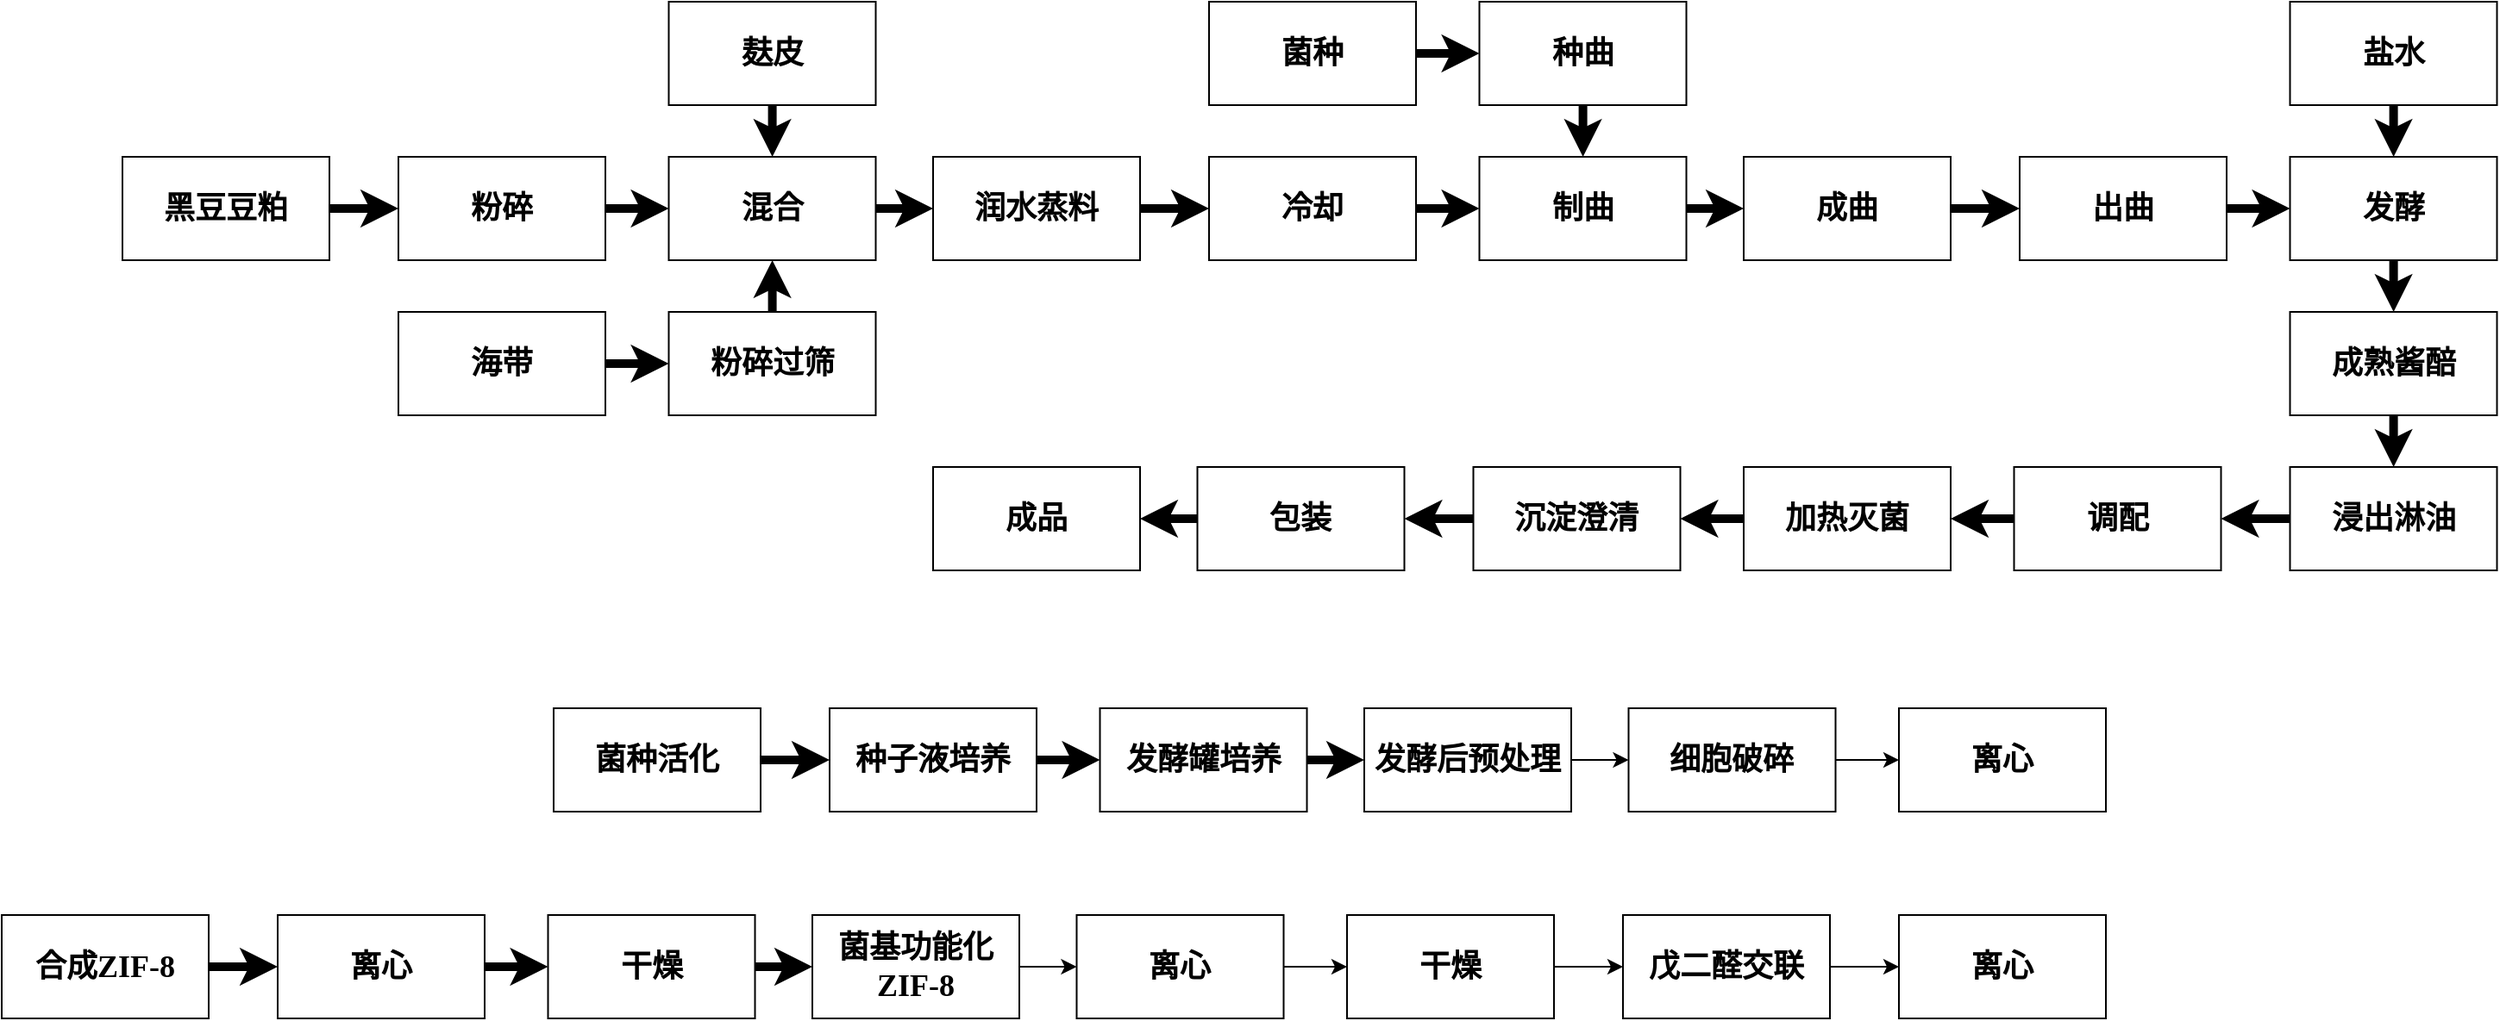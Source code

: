 <mxfile version="21.2.3" type="github">
  <diagram name="Page-1" id="ff44883e-f642-bcb2-894b-16b3d25a3f0b">
    <mxGraphModel dx="1793" dy="995" grid="1" gridSize="10" guides="1" tooltips="1" connect="1" arrows="1" fold="1" page="1" pageScale="1.5" pageWidth="1169" pageHeight="826" background="none" math="0" shadow="0">
      <root>
        <mxCell id="0" style=";html=1;" />
        <mxCell id="1" style=";html=1;" parent="0" />
        <mxCell id="81_5kUNXRZ2Hv6WBfF8S-30" value="" style="edgeStyle=orthogonalEdgeStyle;rounded=0;orthogonalLoop=1;jettySize=auto;html=1;strokeWidth=5;fontFamily=Noto Serif Simplified Chinese;fontSource=https%3A%2F%2Ffonts.googleapis.com%2Fcss%3Ffamily%3DNoto%2BSerif%2BSimplified%2BChinese;fontSize=24;" parent="1" source="81_5kUNXRZ2Hv6WBfF8S-2" target="81_5kUNXRZ2Hv6WBfF8S-3" edge="1">
          <mxGeometry relative="1" as="geometry" />
        </mxCell>
        <mxCell id="81_5kUNXRZ2Hv6WBfF8S-2" value="&lt;font face=&quot;Noto Serif Simplified Chinese&quot;&gt;&lt;span style=&quot;font-size: 18px;&quot;&gt;&lt;b&gt;黑豆豆粕&lt;/b&gt;&lt;/span&gt;&lt;/font&gt;" style="rounded=0;whiteSpace=wrap;html=1;" parent="1" vertex="1">
          <mxGeometry x="120" y="140" width="120" height="60" as="geometry" />
        </mxCell>
        <mxCell id="81_5kUNXRZ2Hv6WBfF8S-17" style="edgeStyle=orthogonalEdgeStyle;rounded=0;orthogonalLoop=1;jettySize=auto;html=1;exitX=1;exitY=0.5;exitDx=0;exitDy=0;entryX=0;entryY=0.5;entryDx=0;entryDy=0;fontFamily=Noto Serif Simplified Chinese;fontSource=https%3A%2F%2Ffonts.googleapis.com%2Fcss%3Ffamily%3DNoto%2BSerif%2BSimplified%2BChinese;fontSize=24;strokeWidth=5;" parent="1" source="81_5kUNXRZ2Hv6WBfF8S-3" target="81_5kUNXRZ2Hv6WBfF8S-4" edge="1">
          <mxGeometry relative="1" as="geometry" />
        </mxCell>
        <mxCell id="81_5kUNXRZ2Hv6WBfF8S-3" value="&lt;font face=&quot;Noto Serif Simplified Chinese&quot;&gt;&lt;span style=&quot;font-size: 18px;&quot;&gt;&lt;b&gt;粉碎&lt;/b&gt;&lt;/span&gt;&lt;/font&gt;" style="rounded=0;whiteSpace=wrap;html=1;" parent="1" vertex="1">
          <mxGeometry x="280" y="140" width="120" height="60" as="geometry" />
        </mxCell>
        <mxCell id="81_5kUNXRZ2Hv6WBfF8S-31" value="" style="edgeStyle=orthogonalEdgeStyle;rounded=0;orthogonalLoop=1;jettySize=auto;html=1;strokeWidth=5;fontFamily=Noto Serif Simplified Chinese;fontSource=https%3A%2F%2Ffonts.googleapis.com%2Fcss%3Ffamily%3DNoto%2BSerif%2BSimplified%2BChinese;fontSize=24;" parent="1" source="81_5kUNXRZ2Hv6WBfF8S-4" target="81_5kUNXRZ2Hv6WBfF8S-5" edge="1">
          <mxGeometry relative="1" as="geometry" />
        </mxCell>
        <mxCell id="81_5kUNXRZ2Hv6WBfF8S-4" value="&lt;font face=&quot;Noto Serif Simplified Chinese&quot;&gt;&lt;span style=&quot;font-size: 18px;&quot;&gt;&lt;b&gt;混合&lt;/b&gt;&lt;/span&gt;&lt;/font&gt;" style="rounded=0;whiteSpace=wrap;html=1;" parent="1" vertex="1">
          <mxGeometry x="436.75" y="140" width="120" height="60" as="geometry" />
        </mxCell>
        <mxCell id="81_5kUNXRZ2Hv6WBfF8S-35" value="" style="edgeStyle=orthogonalEdgeStyle;rounded=0;orthogonalLoop=1;jettySize=auto;html=1;strokeWidth=5;fontFamily=Noto Serif Simplified Chinese;fontSource=https%3A%2F%2Ffonts.googleapis.com%2Fcss%3Ffamily%3DNoto%2BSerif%2BSimplified%2BChinese;fontSize=24;" parent="1" source="81_5kUNXRZ2Hv6WBfF8S-5" target="81_5kUNXRZ2Hv6WBfF8S-6" edge="1">
          <mxGeometry relative="1" as="geometry" />
        </mxCell>
        <mxCell id="81_5kUNXRZ2Hv6WBfF8S-5" value="&lt;font face=&quot;Noto Serif Simplified Chinese&quot;&gt;&lt;span style=&quot;font-size: 18px;&quot;&gt;&lt;b&gt;润水蒸料&lt;br&gt;&lt;/b&gt;&lt;/span&gt;&lt;/font&gt;" style="rounded=0;whiteSpace=wrap;html=1;" parent="1" vertex="1">
          <mxGeometry x="590" y="140" width="120" height="60" as="geometry" />
        </mxCell>
        <mxCell id="81_5kUNXRZ2Hv6WBfF8S-38" value="" style="edgeStyle=orthogonalEdgeStyle;rounded=0;orthogonalLoop=1;jettySize=auto;html=1;strokeWidth=5;fontFamily=Noto Serif Simplified Chinese;fontSource=https%3A%2F%2Ffonts.googleapis.com%2Fcss%3Ffamily%3DNoto%2BSerif%2BSimplified%2BChinese;fontSize=24;" parent="1" source="81_5kUNXRZ2Hv6WBfF8S-6" target="81_5kUNXRZ2Hv6WBfF8S-7" edge="1">
          <mxGeometry relative="1" as="geometry" />
        </mxCell>
        <mxCell id="81_5kUNXRZ2Hv6WBfF8S-6" value="&lt;font face=&quot;Noto Serif Simplified Chinese&quot;&gt;&lt;span style=&quot;font-size: 18px;&quot;&gt;&lt;b&gt;冷却&lt;/b&gt;&lt;/span&gt;&lt;/font&gt;" style="rounded=0;whiteSpace=wrap;html=1;" parent="1" vertex="1">
          <mxGeometry x="750" y="140" width="120" height="60" as="geometry" />
        </mxCell>
        <mxCell id="81_5kUNXRZ2Hv6WBfF8S-39" value="" style="edgeStyle=orthogonalEdgeStyle;rounded=0;orthogonalLoop=1;jettySize=auto;html=1;strokeWidth=5;fontFamily=Noto Serif Simplified Chinese;fontSource=https%3A%2F%2Ffonts.googleapis.com%2Fcss%3Ffamily%3DNoto%2BSerif%2BSimplified%2BChinese;fontSize=24;" parent="1" source="81_5kUNXRZ2Hv6WBfF8S-7" target="81_5kUNXRZ2Hv6WBfF8S-8" edge="1">
          <mxGeometry relative="1" as="geometry" />
        </mxCell>
        <mxCell id="81_5kUNXRZ2Hv6WBfF8S-7" value="&lt;font face=&quot;Noto Serif Simplified Chinese&quot;&gt;&lt;span style=&quot;font-size: 18px;&quot;&gt;&lt;b&gt;制曲&lt;/b&gt;&lt;/span&gt;&lt;/font&gt;" style="rounded=0;whiteSpace=wrap;html=1;" parent="1" vertex="1">
          <mxGeometry x="906.75" y="140" width="120" height="60" as="geometry" />
        </mxCell>
        <mxCell id="81_5kUNXRZ2Hv6WBfF8S-40" value="" style="edgeStyle=orthogonalEdgeStyle;rounded=0;orthogonalLoop=1;jettySize=auto;html=1;strokeWidth=5;fontFamily=Noto Serif Simplified Chinese;fontSource=https%3A%2F%2Ffonts.googleapis.com%2Fcss%3Ffamily%3DNoto%2BSerif%2BSimplified%2BChinese;fontSize=24;" parent="1" source="81_5kUNXRZ2Hv6WBfF8S-8" target="81_5kUNXRZ2Hv6WBfF8S-9" edge="1">
          <mxGeometry relative="1" as="geometry" />
        </mxCell>
        <mxCell id="81_5kUNXRZ2Hv6WBfF8S-8" value="&lt;font face=&quot;Noto Serif Simplified Chinese&quot;&gt;&lt;span style=&quot;font-size: 18px;&quot;&gt;&lt;b&gt;成曲&lt;/b&gt;&lt;/span&gt;&lt;/font&gt;" style="rounded=0;whiteSpace=wrap;html=1;" parent="1" vertex="1">
          <mxGeometry x="1060" y="140" width="120" height="60" as="geometry" />
        </mxCell>
        <mxCell id="81_5kUNXRZ2Hv6WBfF8S-41" value="" style="edgeStyle=orthogonalEdgeStyle;rounded=0;orthogonalLoop=1;jettySize=auto;html=1;strokeWidth=5;fontFamily=Noto Serif Simplified Chinese;fontSource=https%3A%2F%2Ffonts.googleapis.com%2Fcss%3Ffamily%3DNoto%2BSerif%2BSimplified%2BChinese;fontSize=24;" parent="1" source="81_5kUNXRZ2Hv6WBfF8S-9" target="81_5kUNXRZ2Hv6WBfF8S-10" edge="1">
          <mxGeometry relative="1" as="geometry" />
        </mxCell>
        <mxCell id="81_5kUNXRZ2Hv6WBfF8S-9" value="&lt;font face=&quot;Noto Serif Simplified Chinese&quot;&gt;&lt;span style=&quot;font-size: 18px;&quot;&gt;&lt;b&gt;出曲&lt;/b&gt;&lt;/span&gt;&lt;/font&gt;" style="rounded=0;whiteSpace=wrap;html=1;" parent="1" vertex="1">
          <mxGeometry x="1220" y="140" width="120" height="60" as="geometry" />
        </mxCell>
        <mxCell id="81_5kUNXRZ2Hv6WBfF8S-43" value="" style="edgeStyle=orthogonalEdgeStyle;rounded=0;orthogonalLoop=1;jettySize=auto;html=1;strokeWidth=5;fontFamily=Noto Serif Simplified Chinese;fontSource=https%3A%2F%2Ffonts.googleapis.com%2Fcss%3Ffamily%3DNoto%2BSerif%2BSimplified%2BChinese;fontSize=24;" parent="1" source="81_5kUNXRZ2Hv6WBfF8S-10" target="81_5kUNXRZ2Hv6WBfF8S-11" edge="1">
          <mxGeometry relative="1" as="geometry" />
        </mxCell>
        <mxCell id="81_5kUNXRZ2Hv6WBfF8S-10" value="&lt;font face=&quot;Noto Serif Simplified Chinese&quot;&gt;&lt;span style=&quot;font-size: 18px;&quot;&gt;&lt;b&gt;发酵&lt;/b&gt;&lt;/span&gt;&lt;/font&gt;" style="rounded=0;whiteSpace=wrap;html=1;" parent="1" vertex="1">
          <mxGeometry x="1376.75" y="140" width="120" height="60" as="geometry" />
        </mxCell>
        <mxCell id="81_5kUNXRZ2Hv6WBfF8S-44" value="" style="edgeStyle=orthogonalEdgeStyle;rounded=0;orthogonalLoop=1;jettySize=auto;html=1;strokeWidth=5;fontFamily=Noto Serif Simplified Chinese;fontSource=https%3A%2F%2Ffonts.googleapis.com%2Fcss%3Ffamily%3DNoto%2BSerif%2BSimplified%2BChinese;fontSize=24;" parent="1" source="81_5kUNXRZ2Hv6WBfF8S-11" target="81_5kUNXRZ2Hv6WBfF8S-18" edge="1">
          <mxGeometry relative="1" as="geometry" />
        </mxCell>
        <mxCell id="81_5kUNXRZ2Hv6WBfF8S-11" value="&lt;font face=&quot;Noto Serif Simplified Chinese&quot;&gt;&lt;span style=&quot;font-size: 18px;&quot;&gt;&lt;b&gt;成熟酱醅&lt;br&gt;&lt;/b&gt;&lt;/span&gt;&lt;/font&gt;" style="rounded=0;whiteSpace=wrap;html=1;" parent="1" vertex="1">
          <mxGeometry x="1376.75" y="230" width="120" height="60" as="geometry" />
        </mxCell>
        <mxCell id="81_5kUNXRZ2Hv6WBfF8S-42" value="" style="edgeStyle=orthogonalEdgeStyle;rounded=0;orthogonalLoop=1;jettySize=auto;html=1;strokeWidth=5;fontFamily=Noto Serif Simplified Chinese;fontSource=https%3A%2F%2Ffonts.googleapis.com%2Fcss%3Ffamily%3DNoto%2BSerif%2BSimplified%2BChinese;fontSize=24;" parent="1" source="81_5kUNXRZ2Hv6WBfF8S-12" target="81_5kUNXRZ2Hv6WBfF8S-10" edge="1">
          <mxGeometry relative="1" as="geometry" />
        </mxCell>
        <mxCell id="81_5kUNXRZ2Hv6WBfF8S-12" value="&lt;font face=&quot;Noto Serif Simplified Chinese&quot;&gt;&lt;span style=&quot;font-size: 18px;&quot;&gt;&lt;b&gt;盐水&lt;/b&gt;&lt;/span&gt;&lt;/font&gt;" style="rounded=0;whiteSpace=wrap;html=1;" parent="1" vertex="1">
          <mxGeometry x="1376.75" y="50" width="120" height="60" as="geometry" />
        </mxCell>
        <mxCell id="81_5kUNXRZ2Hv6WBfF8S-32" value="" style="edgeStyle=orthogonalEdgeStyle;rounded=0;orthogonalLoop=1;jettySize=auto;html=1;strokeWidth=5;fontFamily=Noto Serif Simplified Chinese;fontSource=https%3A%2F%2Ffonts.googleapis.com%2Fcss%3Ffamily%3DNoto%2BSerif%2BSimplified%2BChinese;fontSize=24;" parent="1" source="81_5kUNXRZ2Hv6WBfF8S-13" target="81_5kUNXRZ2Hv6WBfF8S-4" edge="1">
          <mxGeometry relative="1" as="geometry" />
        </mxCell>
        <mxCell id="81_5kUNXRZ2Hv6WBfF8S-13" value="&lt;font face=&quot;Noto Serif Simplified Chinese&quot;&gt;&lt;span style=&quot;font-size: 18px;&quot;&gt;&lt;b&gt;麸皮&lt;/b&gt;&lt;/span&gt;&lt;/font&gt;" style="rounded=0;whiteSpace=wrap;html=1;" parent="1" vertex="1">
          <mxGeometry x="436.75" y="50" width="120" height="60" as="geometry" />
        </mxCell>
        <mxCell id="81_5kUNXRZ2Hv6WBfF8S-45" value="" style="edgeStyle=orthogonalEdgeStyle;rounded=0;orthogonalLoop=1;jettySize=auto;html=1;strokeWidth=5;fontFamily=Noto Serif Simplified Chinese;fontSource=https%3A%2F%2Ffonts.googleapis.com%2Fcss%3Ffamily%3DNoto%2BSerif%2BSimplified%2BChinese;fontSize=24;" parent="1" source="81_5kUNXRZ2Hv6WBfF8S-18" target="81_5kUNXRZ2Hv6WBfF8S-19" edge="1">
          <mxGeometry relative="1" as="geometry" />
        </mxCell>
        <mxCell id="81_5kUNXRZ2Hv6WBfF8S-18" value="&lt;font face=&quot;Noto Serif Simplified Chinese&quot;&gt;&lt;span style=&quot;font-size: 18px;&quot;&gt;&lt;b&gt;浸出淋油&lt;br&gt;&lt;/b&gt;&lt;/span&gt;&lt;/font&gt;" style="rounded=0;whiteSpace=wrap;html=1;" parent="1" vertex="1">
          <mxGeometry x="1376.75" y="320" width="120" height="60" as="geometry" />
        </mxCell>
        <mxCell id="81_5kUNXRZ2Hv6WBfF8S-46" value="" style="edgeStyle=orthogonalEdgeStyle;rounded=0;orthogonalLoop=1;jettySize=auto;html=1;strokeWidth=5;fontFamily=Noto Serif Simplified Chinese;fontSource=https%3A%2F%2Ffonts.googleapis.com%2Fcss%3Ffamily%3DNoto%2BSerif%2BSimplified%2BChinese;fontSize=24;" parent="1" source="81_5kUNXRZ2Hv6WBfF8S-19" target="81_5kUNXRZ2Hv6WBfF8S-20" edge="1">
          <mxGeometry relative="1" as="geometry" />
        </mxCell>
        <mxCell id="81_5kUNXRZ2Hv6WBfF8S-19" value="&lt;font face=&quot;Noto Serif Simplified Chinese&quot;&gt;&lt;span style=&quot;font-size: 18px;&quot;&gt;&lt;b&gt;调配&lt;/b&gt;&lt;/span&gt;&lt;/font&gt;" style="rounded=0;whiteSpace=wrap;html=1;" parent="1" vertex="1">
          <mxGeometry x="1216.75" y="320" width="120" height="60" as="geometry" />
        </mxCell>
        <mxCell id="81_5kUNXRZ2Hv6WBfF8S-47" value="" style="edgeStyle=orthogonalEdgeStyle;rounded=0;orthogonalLoop=1;jettySize=auto;html=1;strokeWidth=5;fontFamily=Noto Serif Simplified Chinese;fontSource=https%3A%2F%2Ffonts.googleapis.com%2Fcss%3Ffamily%3DNoto%2BSerif%2BSimplified%2BChinese;fontSize=24;" parent="1" source="81_5kUNXRZ2Hv6WBfF8S-20" target="81_5kUNXRZ2Hv6WBfF8S-24" edge="1">
          <mxGeometry relative="1" as="geometry" />
        </mxCell>
        <mxCell id="81_5kUNXRZ2Hv6WBfF8S-20" value="&lt;font face=&quot;Noto Serif Simplified Chinese&quot;&gt;&lt;span style=&quot;font-size: 18px;&quot;&gt;&lt;b&gt;加热灭菌&lt;br&gt;&lt;/b&gt;&lt;/span&gt;&lt;/font&gt;" style="rounded=0;whiteSpace=wrap;html=1;" parent="1" vertex="1">
          <mxGeometry x="1060" y="320" width="120" height="60" as="geometry" />
        </mxCell>
        <mxCell id="81_5kUNXRZ2Hv6WBfF8S-22" value="&lt;font face=&quot;Noto Serif Simplified Chinese&quot;&gt;&lt;span style=&quot;font-size: 18px;&quot;&gt;&lt;b&gt;成品&lt;/b&gt;&lt;/span&gt;&lt;/font&gt;" style="rounded=0;whiteSpace=wrap;html=1;" parent="1" vertex="1">
          <mxGeometry x="590" y="320" width="120" height="60" as="geometry" />
        </mxCell>
        <mxCell id="81_5kUNXRZ2Hv6WBfF8S-49" value="" style="edgeStyle=orthogonalEdgeStyle;rounded=0;orthogonalLoop=1;jettySize=auto;html=1;strokeWidth=5;fontFamily=Noto Serif Simplified Chinese;fontSource=https%3A%2F%2Ffonts.googleapis.com%2Fcss%3Ffamily%3DNoto%2BSerif%2BSimplified%2BChinese;fontSize=24;" parent="1" source="81_5kUNXRZ2Hv6WBfF8S-23" target="81_5kUNXRZ2Hv6WBfF8S-22" edge="1">
          <mxGeometry relative="1" as="geometry" />
        </mxCell>
        <mxCell id="81_5kUNXRZ2Hv6WBfF8S-23" value="&lt;font face=&quot;Noto Serif Simplified Chinese&quot;&gt;&lt;span style=&quot;font-size: 18px;&quot;&gt;&lt;b&gt;包装&lt;/b&gt;&lt;/span&gt;&lt;/font&gt;" style="rounded=0;whiteSpace=wrap;html=1;" parent="1" vertex="1">
          <mxGeometry x="743.25" y="320" width="120" height="60" as="geometry" />
        </mxCell>
        <mxCell id="81_5kUNXRZ2Hv6WBfF8S-48" value="" style="edgeStyle=orthogonalEdgeStyle;rounded=0;orthogonalLoop=1;jettySize=auto;html=1;strokeWidth=5;fontFamily=Noto Serif Simplified Chinese;fontSource=https%3A%2F%2Ffonts.googleapis.com%2Fcss%3Ffamily%3DNoto%2BSerif%2BSimplified%2BChinese;fontSize=24;" parent="1" source="81_5kUNXRZ2Hv6WBfF8S-24" target="81_5kUNXRZ2Hv6WBfF8S-23" edge="1">
          <mxGeometry relative="1" as="geometry" />
        </mxCell>
        <mxCell id="81_5kUNXRZ2Hv6WBfF8S-24" value="&lt;font face=&quot;Noto Serif Simplified Chinese&quot;&gt;&lt;span style=&quot;font-size: 18px;&quot;&gt;&lt;b&gt;沉淀澄清&lt;/b&gt;&lt;/span&gt;&lt;/font&gt;" style="rounded=0;whiteSpace=wrap;html=1;" parent="1" vertex="1">
          <mxGeometry x="903.25" y="320" width="120" height="60" as="geometry" />
        </mxCell>
        <mxCell id="81_5kUNXRZ2Hv6WBfF8S-34" value="" style="edgeStyle=orthogonalEdgeStyle;rounded=0;orthogonalLoop=1;jettySize=auto;html=1;strokeWidth=5;fontFamily=Noto Serif Simplified Chinese;fontSource=https%3A%2F%2Ffonts.googleapis.com%2Fcss%3Ffamily%3DNoto%2BSerif%2BSimplified%2BChinese;fontSize=24;" parent="1" source="81_5kUNXRZ2Hv6WBfF8S-25" target="81_5kUNXRZ2Hv6WBfF8S-4" edge="1">
          <mxGeometry relative="1" as="geometry" />
        </mxCell>
        <mxCell id="81_5kUNXRZ2Hv6WBfF8S-25" value="&lt;font face=&quot;Noto Serif Simplified Chinese&quot;&gt;&lt;span style=&quot;font-size: 18px;&quot;&gt;&lt;b&gt;粉碎过筛&lt;/b&gt;&lt;/span&gt;&lt;/font&gt;" style="rounded=0;whiteSpace=wrap;html=1;" parent="1" vertex="1">
          <mxGeometry x="436.75" y="230" width="120" height="60" as="geometry" />
        </mxCell>
        <mxCell id="81_5kUNXRZ2Hv6WBfF8S-33" value="" style="edgeStyle=orthogonalEdgeStyle;rounded=0;orthogonalLoop=1;jettySize=auto;html=1;strokeWidth=5;fontFamily=Noto Serif Simplified Chinese;fontSource=https%3A%2F%2Ffonts.googleapis.com%2Fcss%3Ffamily%3DNoto%2BSerif%2BSimplified%2BChinese;fontSize=24;" parent="1" source="81_5kUNXRZ2Hv6WBfF8S-26" target="81_5kUNXRZ2Hv6WBfF8S-25" edge="1">
          <mxGeometry relative="1" as="geometry" />
        </mxCell>
        <mxCell id="81_5kUNXRZ2Hv6WBfF8S-26" value="&lt;font face=&quot;Noto Serif Simplified Chinese&quot;&gt;&lt;span style=&quot;font-size: 18px;&quot;&gt;&lt;b&gt;海带&lt;/b&gt;&lt;/span&gt;&lt;/font&gt;" style="rounded=0;whiteSpace=wrap;html=1;" parent="1" vertex="1">
          <mxGeometry x="280" y="230" width="120" height="60" as="geometry" />
        </mxCell>
        <mxCell id="81_5kUNXRZ2Hv6WBfF8S-36" value="" style="edgeStyle=orthogonalEdgeStyle;rounded=0;orthogonalLoop=1;jettySize=auto;html=1;strokeWidth=5;fontFamily=Noto Serif Simplified Chinese;fontSource=https%3A%2F%2Ffonts.googleapis.com%2Fcss%3Ffamily%3DNoto%2BSerif%2BSimplified%2BChinese;fontSize=24;" parent="1" source="81_5kUNXRZ2Hv6WBfF8S-27" target="81_5kUNXRZ2Hv6WBfF8S-28" edge="1">
          <mxGeometry relative="1" as="geometry" />
        </mxCell>
        <mxCell id="81_5kUNXRZ2Hv6WBfF8S-27" value="&lt;font face=&quot;Noto Serif Simplified Chinese&quot;&gt;&lt;span style=&quot;font-size: 18px;&quot;&gt;&lt;b&gt;菌种&lt;/b&gt;&lt;/span&gt;&lt;/font&gt;" style="rounded=0;whiteSpace=wrap;html=1;" parent="1" vertex="1">
          <mxGeometry x="750" y="50" width="120" height="60" as="geometry" />
        </mxCell>
        <mxCell id="81_5kUNXRZ2Hv6WBfF8S-37" value="" style="edgeStyle=orthogonalEdgeStyle;rounded=0;orthogonalLoop=1;jettySize=auto;html=1;strokeWidth=5;fontFamily=Noto Serif Simplified Chinese;fontSource=https%3A%2F%2Ffonts.googleapis.com%2Fcss%3Ffamily%3DNoto%2BSerif%2BSimplified%2BChinese;fontSize=24;" parent="1" source="81_5kUNXRZ2Hv6WBfF8S-28" target="81_5kUNXRZ2Hv6WBfF8S-7" edge="1">
          <mxGeometry relative="1" as="geometry" />
        </mxCell>
        <mxCell id="81_5kUNXRZ2Hv6WBfF8S-28" value="&lt;font face=&quot;Noto Serif Simplified Chinese&quot;&gt;&lt;span style=&quot;font-size: 18px;&quot;&gt;&lt;b&gt;种曲&lt;/b&gt;&lt;/span&gt;&lt;/font&gt;" style="rounded=0;whiteSpace=wrap;html=1;" parent="1" vertex="1">
          <mxGeometry x="906.75" y="50" width="120" height="60" as="geometry" />
        </mxCell>
        <mxCell id="fhKOHIoD-5BVlED4F71Z-8" value="" style="edgeStyle=orthogonalEdgeStyle;rounded=0;orthogonalLoop=1;jettySize=auto;html=1;strokeWidth=5;" edge="1" parent="1" source="fhKOHIoD-5BVlED4F71Z-1" target="fhKOHIoD-5BVlED4F71Z-2">
          <mxGeometry relative="1" as="geometry" />
        </mxCell>
        <mxCell id="fhKOHIoD-5BVlED4F71Z-1" value="&lt;font face=&quot;Noto Serif Simplified Chinese&quot;&gt;&lt;span style=&quot;font-size: 18px;&quot;&gt;&lt;b&gt;菌种活化&lt;/b&gt;&lt;/span&gt;&lt;/font&gt;" style="rounded=0;whiteSpace=wrap;html=1;" vertex="1" parent="1">
          <mxGeometry x="370" y="460" width="120" height="60" as="geometry" />
        </mxCell>
        <mxCell id="fhKOHIoD-5BVlED4F71Z-10" value="" style="edgeStyle=orthogonalEdgeStyle;rounded=0;orthogonalLoop=1;jettySize=auto;html=1;strokeWidth=5;" edge="1" parent="1" source="fhKOHIoD-5BVlED4F71Z-2" target="fhKOHIoD-5BVlED4F71Z-4">
          <mxGeometry relative="1" as="geometry" />
        </mxCell>
        <mxCell id="fhKOHIoD-5BVlED4F71Z-2" value="&lt;font face=&quot;Noto Serif Simplified Chinese&quot;&gt;&lt;span style=&quot;font-size: 18px;&quot;&gt;&lt;b&gt;种子液培养&lt;/b&gt;&lt;/span&gt;&lt;/font&gt;" style="rounded=0;whiteSpace=wrap;html=1;" vertex="1" parent="1">
          <mxGeometry x="530" y="460" width="120" height="60" as="geometry" />
        </mxCell>
        <mxCell id="fhKOHIoD-5BVlED4F71Z-11" value="" style="edgeStyle=orthogonalEdgeStyle;rounded=0;orthogonalLoop=1;jettySize=auto;html=1;strokeWidth=5;" edge="1" parent="1" source="fhKOHIoD-5BVlED4F71Z-4" target="fhKOHIoD-5BVlED4F71Z-5">
          <mxGeometry relative="1" as="geometry" />
        </mxCell>
        <mxCell id="fhKOHIoD-5BVlED4F71Z-4" value="&lt;font face=&quot;Noto Serif Simplified Chinese&quot;&gt;&lt;span style=&quot;font-size: 18px;&quot;&gt;&lt;b&gt;发酵罐培养&lt;/b&gt;&lt;/span&gt;&lt;/font&gt;" style="rounded=0;whiteSpace=wrap;html=1;" vertex="1" parent="1">
          <mxGeometry x="686.75" y="460" width="120" height="60" as="geometry" />
        </mxCell>
        <mxCell id="fhKOHIoD-5BVlED4F71Z-12" value="" style="edgeStyle=orthogonalEdgeStyle;rounded=0;orthogonalLoop=1;jettySize=auto;html=1;" edge="1" parent="1" source="fhKOHIoD-5BVlED4F71Z-5" target="fhKOHIoD-5BVlED4F71Z-6">
          <mxGeometry relative="1" as="geometry" />
        </mxCell>
        <mxCell id="fhKOHIoD-5BVlED4F71Z-5" value="&lt;font face=&quot;Noto Serif Simplified Chinese&quot;&gt;&lt;span style=&quot;font-size: 18px;&quot;&gt;&lt;b&gt;发酵后预处理&lt;/b&gt;&lt;/span&gt;&lt;/font&gt;" style="rounded=0;whiteSpace=wrap;html=1;" vertex="1" parent="1">
          <mxGeometry x="840" y="460" width="120" height="60" as="geometry" />
        </mxCell>
        <mxCell id="fhKOHIoD-5BVlED4F71Z-13" value="" style="edgeStyle=orthogonalEdgeStyle;rounded=0;orthogonalLoop=1;jettySize=auto;html=1;" edge="1" parent="1" source="fhKOHIoD-5BVlED4F71Z-6" target="fhKOHIoD-5BVlED4F71Z-7">
          <mxGeometry relative="1" as="geometry" />
        </mxCell>
        <mxCell id="fhKOHIoD-5BVlED4F71Z-6" value="&lt;font face=&quot;Noto Serif Simplified Chinese&quot;&gt;&lt;span style=&quot;font-size: 18px;&quot;&gt;&lt;b&gt;细胞破碎&lt;br&gt;&lt;/b&gt;&lt;/span&gt;&lt;/font&gt;" style="rounded=0;whiteSpace=wrap;html=1;" vertex="1" parent="1">
          <mxGeometry x="993.25" y="460" width="120" height="60" as="geometry" />
        </mxCell>
        <mxCell id="fhKOHIoD-5BVlED4F71Z-7" value="&lt;font face=&quot;Noto Serif Simplified Chinese&quot;&gt;&lt;span style=&quot;font-size: 18px;&quot;&gt;&lt;b&gt;离心&lt;br&gt;&lt;/b&gt;&lt;/span&gt;&lt;/font&gt;" style="rounded=0;whiteSpace=wrap;html=1;" vertex="1" parent="1">
          <mxGeometry x="1150" y="460" width="120" height="60" as="geometry" />
        </mxCell>
        <mxCell id="fhKOHIoD-5BVlED4F71Z-14" value="" style="edgeStyle=orthogonalEdgeStyle;rounded=0;orthogonalLoop=1;jettySize=auto;html=1;strokeWidth=5;" edge="1" source="fhKOHIoD-5BVlED4F71Z-15" target="fhKOHIoD-5BVlED4F71Z-17" parent="1">
          <mxGeometry relative="1" as="geometry" />
        </mxCell>
        <mxCell id="fhKOHIoD-5BVlED4F71Z-15" value="&lt;font face=&quot;Noto Serif Simplified Chinese&quot;&gt;&lt;span style=&quot;font-size: 18px;&quot;&gt;&lt;b&gt;合成ZIF-8&lt;/b&gt;&lt;/span&gt;&lt;/font&gt;" style="rounded=0;whiteSpace=wrap;html=1;" vertex="1" parent="1">
          <mxGeometry x="50" y="580" width="120" height="60" as="geometry" />
        </mxCell>
        <mxCell id="fhKOHIoD-5BVlED4F71Z-16" value="" style="edgeStyle=orthogonalEdgeStyle;rounded=0;orthogonalLoop=1;jettySize=auto;html=1;strokeWidth=5;" edge="1" source="fhKOHIoD-5BVlED4F71Z-17" target="fhKOHIoD-5BVlED4F71Z-19" parent="1">
          <mxGeometry relative="1" as="geometry" />
        </mxCell>
        <mxCell id="fhKOHIoD-5BVlED4F71Z-17" value="&lt;font face=&quot;Noto Serif Simplified Chinese&quot;&gt;&lt;span style=&quot;font-size: 18px;&quot;&gt;&lt;b&gt;离心&lt;/b&gt;&lt;/span&gt;&lt;/font&gt;" style="rounded=0;whiteSpace=wrap;html=1;" vertex="1" parent="1">
          <mxGeometry x="210" y="580" width="120" height="60" as="geometry" />
        </mxCell>
        <mxCell id="fhKOHIoD-5BVlED4F71Z-18" value="" style="edgeStyle=orthogonalEdgeStyle;rounded=0;orthogonalLoop=1;jettySize=auto;html=1;strokeWidth=5;" edge="1" source="fhKOHIoD-5BVlED4F71Z-19" target="fhKOHIoD-5BVlED4F71Z-21" parent="1">
          <mxGeometry relative="1" as="geometry" />
        </mxCell>
        <mxCell id="fhKOHIoD-5BVlED4F71Z-19" value="&lt;font face=&quot;Noto Serif Simplified Chinese&quot;&gt;&lt;span style=&quot;font-size: 18px;&quot;&gt;&lt;b&gt;干燥&lt;/b&gt;&lt;/span&gt;&lt;/font&gt;" style="rounded=0;whiteSpace=wrap;html=1;" vertex="1" parent="1">
          <mxGeometry x="366.75" y="580" width="120" height="60" as="geometry" />
        </mxCell>
        <mxCell id="fhKOHIoD-5BVlED4F71Z-20" value="" style="edgeStyle=orthogonalEdgeStyle;rounded=0;orthogonalLoop=1;jettySize=auto;html=1;" edge="1" source="fhKOHIoD-5BVlED4F71Z-21" target="fhKOHIoD-5BVlED4F71Z-23" parent="1">
          <mxGeometry relative="1" as="geometry" />
        </mxCell>
        <mxCell id="fhKOHIoD-5BVlED4F71Z-21" value="&lt;font face=&quot;Noto Serif Simplified Chinese&quot;&gt;&lt;span style=&quot;font-size: 18px;&quot;&gt;&lt;b&gt;菌基功能化ZIF-8&lt;/b&gt;&lt;/span&gt;&lt;/font&gt;" style="rounded=0;whiteSpace=wrap;html=1;" vertex="1" parent="1">
          <mxGeometry x="520" y="580" width="120" height="60" as="geometry" />
        </mxCell>
        <mxCell id="fhKOHIoD-5BVlED4F71Z-22" value="" style="edgeStyle=orthogonalEdgeStyle;rounded=0;orthogonalLoop=1;jettySize=auto;html=1;" edge="1" source="fhKOHIoD-5BVlED4F71Z-23" target="fhKOHIoD-5BVlED4F71Z-24" parent="1">
          <mxGeometry relative="1" as="geometry" />
        </mxCell>
        <mxCell id="fhKOHIoD-5BVlED4F71Z-23" value="&lt;font face=&quot;Noto Serif Simplified Chinese&quot;&gt;&lt;span style=&quot;font-size: 18px;&quot;&gt;&lt;b&gt;离心&lt;br&gt;&lt;/b&gt;&lt;/span&gt;&lt;/font&gt;" style="rounded=0;whiteSpace=wrap;html=1;" vertex="1" parent="1">
          <mxGeometry x="673.25" y="580" width="120" height="60" as="geometry" />
        </mxCell>
        <mxCell id="fhKOHIoD-5BVlED4F71Z-27" value="" style="edgeStyle=orthogonalEdgeStyle;rounded=0;orthogonalLoop=1;jettySize=auto;html=1;" edge="1" parent="1" source="fhKOHIoD-5BVlED4F71Z-24" target="fhKOHIoD-5BVlED4F71Z-25">
          <mxGeometry relative="1" as="geometry" />
        </mxCell>
        <mxCell id="fhKOHIoD-5BVlED4F71Z-24" value="&lt;font face=&quot;Noto Serif Simplified Chinese&quot;&gt;&lt;span style=&quot;font-size: 18px;&quot;&gt;&lt;b&gt;干燥&lt;br&gt;&lt;/b&gt;&lt;/span&gt;&lt;/font&gt;" style="rounded=0;whiteSpace=wrap;html=1;" vertex="1" parent="1">
          <mxGeometry x="830" y="580" width="120" height="60" as="geometry" />
        </mxCell>
        <mxCell id="fhKOHIoD-5BVlED4F71Z-28" value="" style="edgeStyle=orthogonalEdgeStyle;rounded=0;orthogonalLoop=1;jettySize=auto;html=1;" edge="1" parent="1" source="fhKOHIoD-5BVlED4F71Z-25" target="fhKOHIoD-5BVlED4F71Z-26">
          <mxGeometry relative="1" as="geometry" />
        </mxCell>
        <mxCell id="fhKOHIoD-5BVlED4F71Z-25" value="&lt;font face=&quot;Noto Serif Simplified Chinese&quot;&gt;&lt;span style=&quot;font-size: 18px;&quot;&gt;&lt;b&gt;戊二醛交联&lt;br&gt;&lt;/b&gt;&lt;/span&gt;&lt;/font&gt;" style="rounded=0;whiteSpace=wrap;html=1;" vertex="1" parent="1">
          <mxGeometry x="990" y="580" width="120" height="60" as="geometry" />
        </mxCell>
        <mxCell id="fhKOHIoD-5BVlED4F71Z-26" value="&lt;font face=&quot;Noto Serif Simplified Chinese&quot;&gt;&lt;span style=&quot;font-size: 18px;&quot;&gt;&lt;b&gt;离心&lt;br&gt;&lt;/b&gt;&lt;/span&gt;&lt;/font&gt;" style="rounded=0;whiteSpace=wrap;html=1;" vertex="1" parent="1">
          <mxGeometry x="1150" y="580" width="120" height="60" as="geometry" />
        </mxCell>
      </root>
    </mxGraphModel>
  </diagram>
</mxfile>
